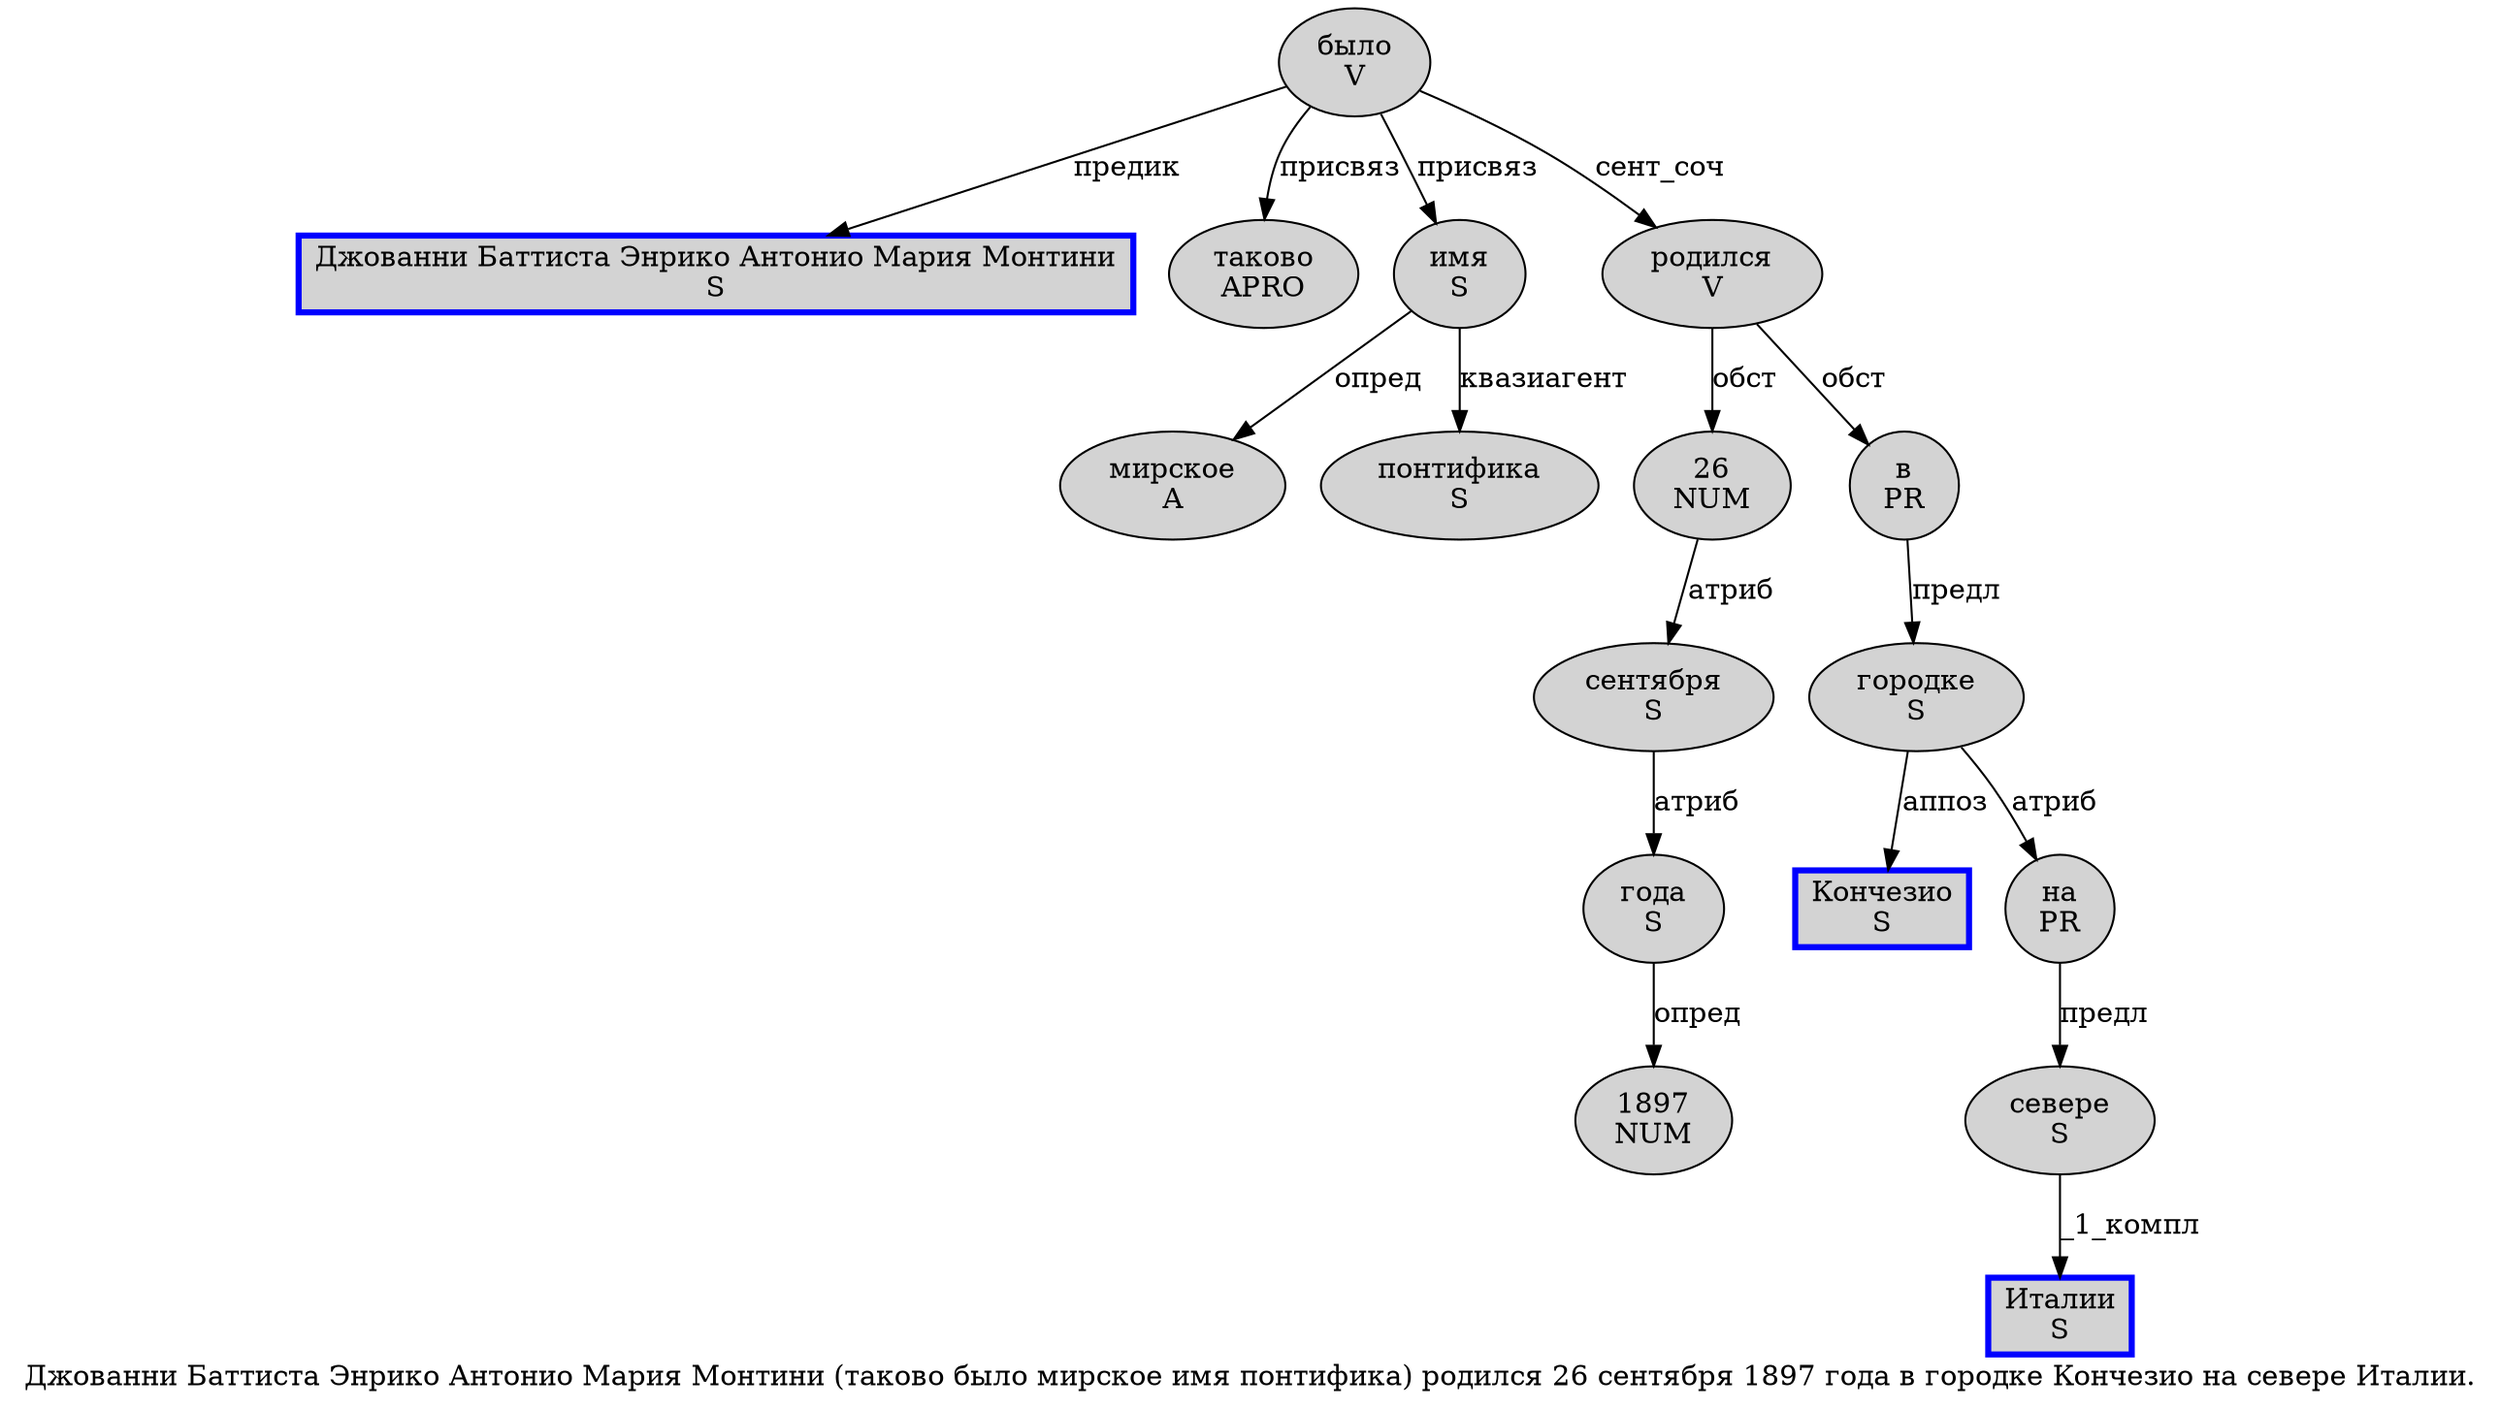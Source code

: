 digraph SENTENCE_1561 {
	graph [label="Джованни Баттиста Энрико Антонио Мария Монтини (таково было мирское имя понтифика) родился 26 сентября 1897 года в городке Кончезио на севере Италии."]
	node [style=filled]
		0 [label="Джованни Баттиста Энрико Антонио Мария Монтини
S" color=blue fillcolor=lightgray penwidth=3 shape=box]
		2 [label="таково
APRO" color="" fillcolor=lightgray penwidth=1 shape=ellipse]
		3 [label="было
V" color="" fillcolor=lightgray penwidth=1 shape=ellipse]
		4 [label="мирское
A" color="" fillcolor=lightgray penwidth=1 shape=ellipse]
		5 [label="имя
S" color="" fillcolor=lightgray penwidth=1 shape=ellipse]
		6 [label="понтифика
S" color="" fillcolor=lightgray penwidth=1 shape=ellipse]
		8 [label="родился
V" color="" fillcolor=lightgray penwidth=1 shape=ellipse]
		9 [label="26
NUM" color="" fillcolor=lightgray penwidth=1 shape=ellipse]
		10 [label="сентября
S" color="" fillcolor=lightgray penwidth=1 shape=ellipse]
		11 [label="1897
NUM" color="" fillcolor=lightgray penwidth=1 shape=ellipse]
		12 [label="года
S" color="" fillcolor=lightgray penwidth=1 shape=ellipse]
		13 [label="в
PR" color="" fillcolor=lightgray penwidth=1 shape=ellipse]
		14 [label="городке
S" color="" fillcolor=lightgray penwidth=1 shape=ellipse]
		15 [label="Кончезио
S" color=blue fillcolor=lightgray penwidth=3 shape=box]
		16 [label="на
PR" color="" fillcolor=lightgray penwidth=1 shape=ellipse]
		17 [label="севере
S" color="" fillcolor=lightgray penwidth=1 shape=ellipse]
		18 [label="Италии
S" color=blue fillcolor=lightgray penwidth=3 shape=box]
			5 -> 4 [label="опред"]
			5 -> 6 [label="квазиагент"]
			17 -> 18 [label="_1_компл"]
			13 -> 14 [label="предл"]
			10 -> 12 [label="атриб"]
			14 -> 15 [label="аппоз"]
			14 -> 16 [label="атриб"]
			9 -> 10 [label="атриб"]
			16 -> 17 [label="предл"]
			3 -> 0 [label="предик"]
			3 -> 2 [label="присвяз"]
			3 -> 5 [label="присвяз"]
			3 -> 8 [label="сент_соч"]
			8 -> 9 [label="обст"]
			8 -> 13 [label="обст"]
			12 -> 11 [label="опред"]
}